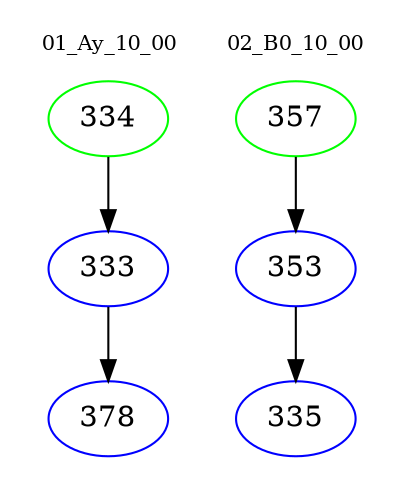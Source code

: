 digraph{
subgraph cluster_0 {
color = white
label = "01_Ay_10_00";
fontsize=10;
T0_334 [label="334", color="green"]
T0_334 -> T0_333 [color="black"]
T0_333 [label="333", color="blue"]
T0_333 -> T0_378 [color="black"]
T0_378 [label="378", color="blue"]
}
subgraph cluster_1 {
color = white
label = "02_B0_10_00";
fontsize=10;
T1_357 [label="357", color="green"]
T1_357 -> T1_353 [color="black"]
T1_353 [label="353", color="blue"]
T1_353 -> T1_335 [color="black"]
T1_335 [label="335", color="blue"]
}
}
